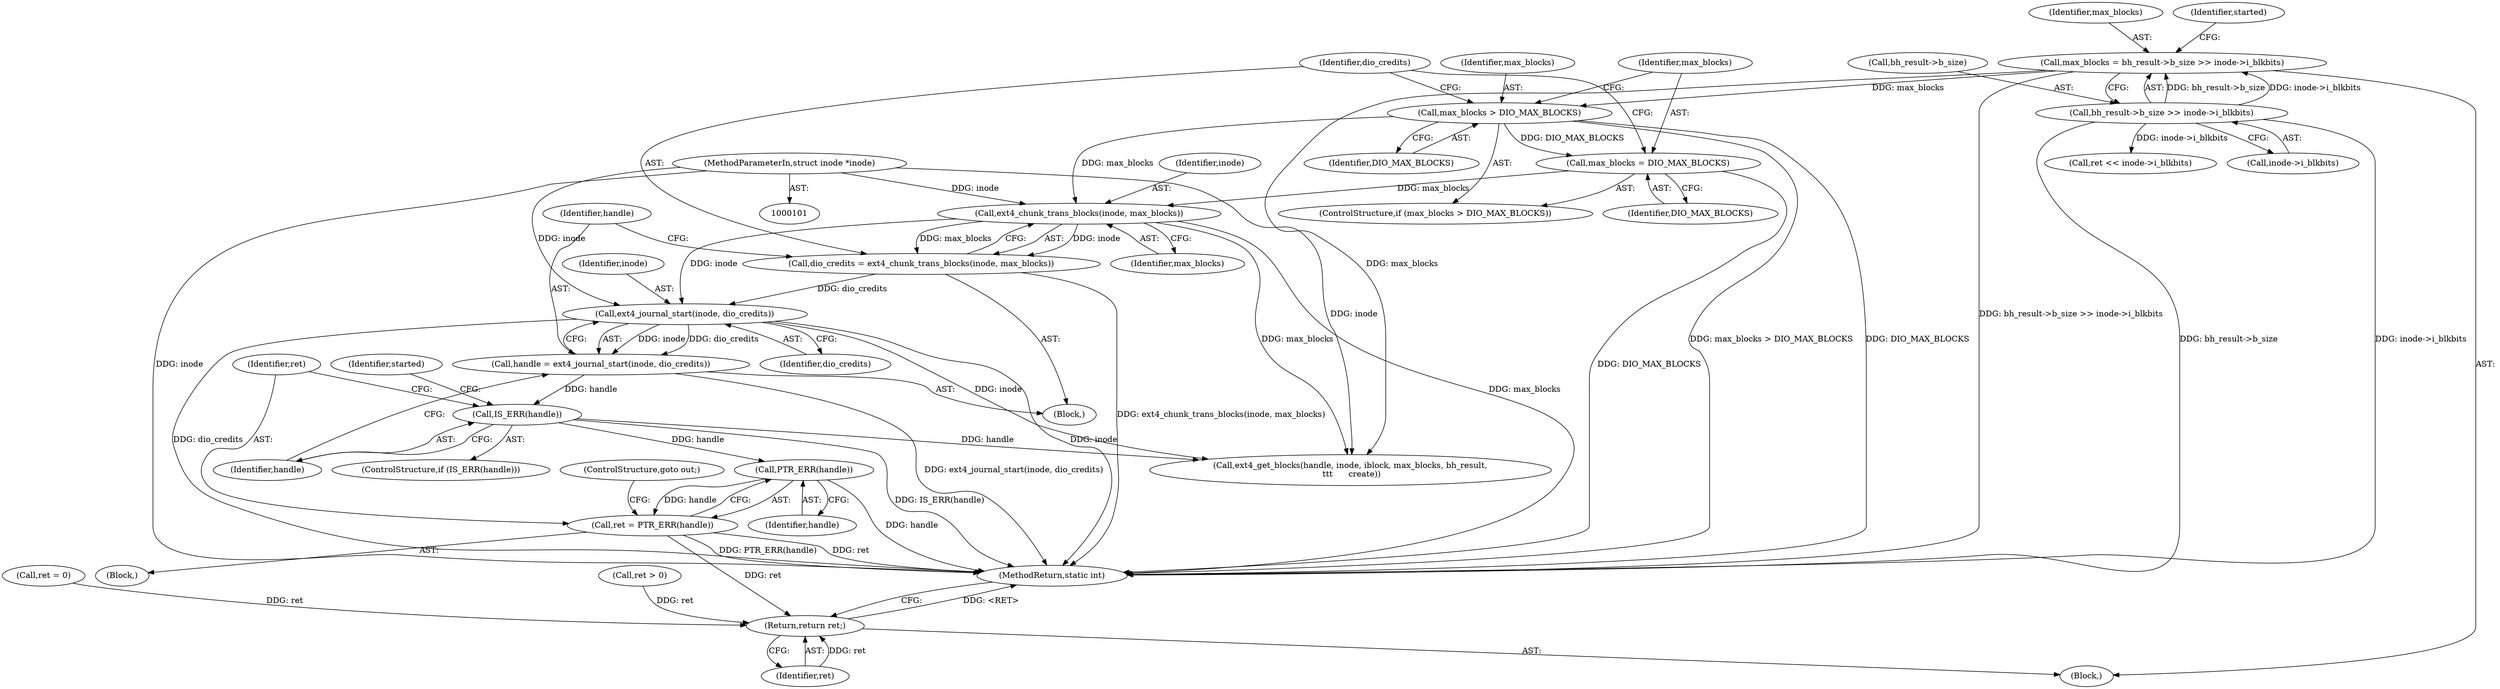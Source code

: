 digraph "0_linux_744692dc059845b2a3022119871846e74d4f6e11_8@pointer" {
"1000166" [label="(Call,PTR_ERR(handle))"];
"1000161" [label="(Call,IS_ERR(handle))"];
"1000155" [label="(Call,handle = ext4_journal_start(inode, dio_credits))"];
"1000157" [label="(Call,ext4_journal_start(inode, dio_credits))"];
"1000152" [label="(Call,ext4_chunk_trans_blocks(inode, max_blocks))"];
"1000102" [label="(MethodParameterIn,struct inode *inode)"];
"1000147" [label="(Call,max_blocks = DIO_MAX_BLOCKS)"];
"1000144" [label="(Call,max_blocks > DIO_MAX_BLOCKS)"];
"1000116" [label="(Call,max_blocks = bh_result->b_size >> inode->i_blkbits)"];
"1000118" [label="(Call,bh_result->b_size >> inode->i_blkbits)"];
"1000150" [label="(Call,dio_credits = ext4_chunk_trans_blocks(inode, max_blocks))"];
"1000164" [label="(Call,ret = PTR_ERR(handle))"];
"1000203" [label="(Return,return ret;)"];
"1000146" [label="(Identifier,DIO_MAX_BLOCKS)"];
"1000203" [label="(Return,return ret;)"];
"1000145" [label="(Identifier,max_blocks)"];
"1000142" [label="(Block,)"];
"1000165" [label="(Identifier,ret)"];
"1000119" [label="(Call,bh_result->b_size)"];
"1000161" [label="(Call,IS_ERR(handle))"];
"1000170" [label="(Identifier,started)"];
"1000150" [label="(Call,dio_credits = ext4_chunk_trans_blocks(inode, max_blocks))"];
"1000155" [label="(Call,handle = ext4_journal_start(inode, dio_credits))"];
"1000122" [label="(Call,inode->i_blkbits)"];
"1000164" [label="(Call,ret = PTR_ERR(handle))"];
"1000163" [label="(Block,)"];
"1000168" [label="(ControlStructure,goto out;)"];
"1000204" [label="(Identifier,ret)"];
"1000144" [label="(Call,max_blocks > DIO_MAX_BLOCKS)"];
"1000162" [label="(Identifier,handle)"];
"1000143" [label="(ControlStructure,if (max_blocks > DIO_MAX_BLOCKS))"];
"1000152" [label="(Call,ext4_chunk_trans_blocks(inode, max_blocks))"];
"1000166" [label="(Call,PTR_ERR(handle))"];
"1000147" [label="(Call,max_blocks = DIO_MAX_BLOCKS)"];
"1000116" [label="(Call,max_blocks = bh_result->b_size >> inode->i_blkbits)"];
"1000190" [label="(Call,ret << inode->i_blkbits)"];
"1000118" [label="(Call,bh_result->b_size >> inode->i_blkbits)"];
"1000167" [label="(Identifier,handle)"];
"1000159" [label="(Identifier,dio_credits)"];
"1000148" [label="(Identifier,max_blocks)"];
"1000117" [label="(Identifier,max_blocks)"];
"1000195" [label="(Call,ret = 0)"];
"1000174" [label="(Call,ext4_get_blocks(handle, inode, iblock, max_blocks, bh_result,\n \t\t\t      create))"];
"1000157" [label="(Call,ext4_journal_start(inode, dio_credits))"];
"1000128" [label="(Identifier,started)"];
"1000158" [label="(Identifier,inode)"];
"1000106" [label="(Block,)"];
"1000153" [label="(Identifier,inode)"];
"1000156" [label="(Identifier,handle)"];
"1000149" [label="(Identifier,DIO_MAX_BLOCKS)"];
"1000151" [label="(Identifier,dio_credits)"];
"1000205" [label="(MethodReturn,static int)"];
"1000154" [label="(Identifier,max_blocks)"];
"1000160" [label="(ControlStructure,if (IS_ERR(handle)))"];
"1000102" [label="(MethodParameterIn,struct inode *inode)"];
"1000182" [label="(Call,ret > 0)"];
"1000166" -> "1000164"  [label="AST: "];
"1000166" -> "1000167"  [label="CFG: "];
"1000167" -> "1000166"  [label="AST: "];
"1000164" -> "1000166"  [label="CFG: "];
"1000166" -> "1000205"  [label="DDG: handle"];
"1000166" -> "1000164"  [label="DDG: handle"];
"1000161" -> "1000166"  [label="DDG: handle"];
"1000161" -> "1000160"  [label="AST: "];
"1000161" -> "1000162"  [label="CFG: "];
"1000162" -> "1000161"  [label="AST: "];
"1000165" -> "1000161"  [label="CFG: "];
"1000170" -> "1000161"  [label="CFG: "];
"1000161" -> "1000205"  [label="DDG: IS_ERR(handle)"];
"1000155" -> "1000161"  [label="DDG: handle"];
"1000161" -> "1000174"  [label="DDG: handle"];
"1000155" -> "1000142"  [label="AST: "];
"1000155" -> "1000157"  [label="CFG: "];
"1000156" -> "1000155"  [label="AST: "];
"1000157" -> "1000155"  [label="AST: "];
"1000162" -> "1000155"  [label="CFG: "];
"1000155" -> "1000205"  [label="DDG: ext4_journal_start(inode, dio_credits)"];
"1000157" -> "1000155"  [label="DDG: inode"];
"1000157" -> "1000155"  [label="DDG: dio_credits"];
"1000157" -> "1000159"  [label="CFG: "];
"1000158" -> "1000157"  [label="AST: "];
"1000159" -> "1000157"  [label="AST: "];
"1000157" -> "1000205"  [label="DDG: dio_credits"];
"1000157" -> "1000205"  [label="DDG: inode"];
"1000152" -> "1000157"  [label="DDG: inode"];
"1000102" -> "1000157"  [label="DDG: inode"];
"1000150" -> "1000157"  [label="DDG: dio_credits"];
"1000157" -> "1000174"  [label="DDG: inode"];
"1000152" -> "1000150"  [label="AST: "];
"1000152" -> "1000154"  [label="CFG: "];
"1000153" -> "1000152"  [label="AST: "];
"1000154" -> "1000152"  [label="AST: "];
"1000150" -> "1000152"  [label="CFG: "];
"1000152" -> "1000205"  [label="DDG: max_blocks"];
"1000152" -> "1000150"  [label="DDG: inode"];
"1000152" -> "1000150"  [label="DDG: max_blocks"];
"1000102" -> "1000152"  [label="DDG: inode"];
"1000147" -> "1000152"  [label="DDG: max_blocks"];
"1000144" -> "1000152"  [label="DDG: max_blocks"];
"1000152" -> "1000174"  [label="DDG: max_blocks"];
"1000102" -> "1000101"  [label="AST: "];
"1000102" -> "1000205"  [label="DDG: inode"];
"1000102" -> "1000174"  [label="DDG: inode"];
"1000147" -> "1000143"  [label="AST: "];
"1000147" -> "1000149"  [label="CFG: "];
"1000148" -> "1000147"  [label="AST: "];
"1000149" -> "1000147"  [label="AST: "];
"1000151" -> "1000147"  [label="CFG: "];
"1000147" -> "1000205"  [label="DDG: DIO_MAX_BLOCKS"];
"1000144" -> "1000147"  [label="DDG: DIO_MAX_BLOCKS"];
"1000144" -> "1000143"  [label="AST: "];
"1000144" -> "1000146"  [label="CFG: "];
"1000145" -> "1000144"  [label="AST: "];
"1000146" -> "1000144"  [label="AST: "];
"1000148" -> "1000144"  [label="CFG: "];
"1000151" -> "1000144"  [label="CFG: "];
"1000144" -> "1000205"  [label="DDG: max_blocks > DIO_MAX_BLOCKS"];
"1000144" -> "1000205"  [label="DDG: DIO_MAX_BLOCKS"];
"1000116" -> "1000144"  [label="DDG: max_blocks"];
"1000116" -> "1000106"  [label="AST: "];
"1000116" -> "1000118"  [label="CFG: "];
"1000117" -> "1000116"  [label="AST: "];
"1000118" -> "1000116"  [label="AST: "];
"1000128" -> "1000116"  [label="CFG: "];
"1000116" -> "1000205"  [label="DDG: bh_result->b_size >> inode->i_blkbits"];
"1000118" -> "1000116"  [label="DDG: bh_result->b_size"];
"1000118" -> "1000116"  [label="DDG: inode->i_blkbits"];
"1000116" -> "1000174"  [label="DDG: max_blocks"];
"1000118" -> "1000122"  [label="CFG: "];
"1000119" -> "1000118"  [label="AST: "];
"1000122" -> "1000118"  [label="AST: "];
"1000118" -> "1000205"  [label="DDG: bh_result->b_size"];
"1000118" -> "1000205"  [label="DDG: inode->i_blkbits"];
"1000118" -> "1000190"  [label="DDG: inode->i_blkbits"];
"1000150" -> "1000142"  [label="AST: "];
"1000151" -> "1000150"  [label="AST: "];
"1000156" -> "1000150"  [label="CFG: "];
"1000150" -> "1000205"  [label="DDG: ext4_chunk_trans_blocks(inode, max_blocks)"];
"1000164" -> "1000163"  [label="AST: "];
"1000165" -> "1000164"  [label="AST: "];
"1000168" -> "1000164"  [label="CFG: "];
"1000164" -> "1000205"  [label="DDG: ret"];
"1000164" -> "1000205"  [label="DDG: PTR_ERR(handle)"];
"1000164" -> "1000203"  [label="DDG: ret"];
"1000203" -> "1000106"  [label="AST: "];
"1000203" -> "1000204"  [label="CFG: "];
"1000204" -> "1000203"  [label="AST: "];
"1000205" -> "1000203"  [label="CFG: "];
"1000203" -> "1000205"  [label="DDG: <RET>"];
"1000204" -> "1000203"  [label="DDG: ret"];
"1000195" -> "1000203"  [label="DDG: ret"];
"1000182" -> "1000203"  [label="DDG: ret"];
}
